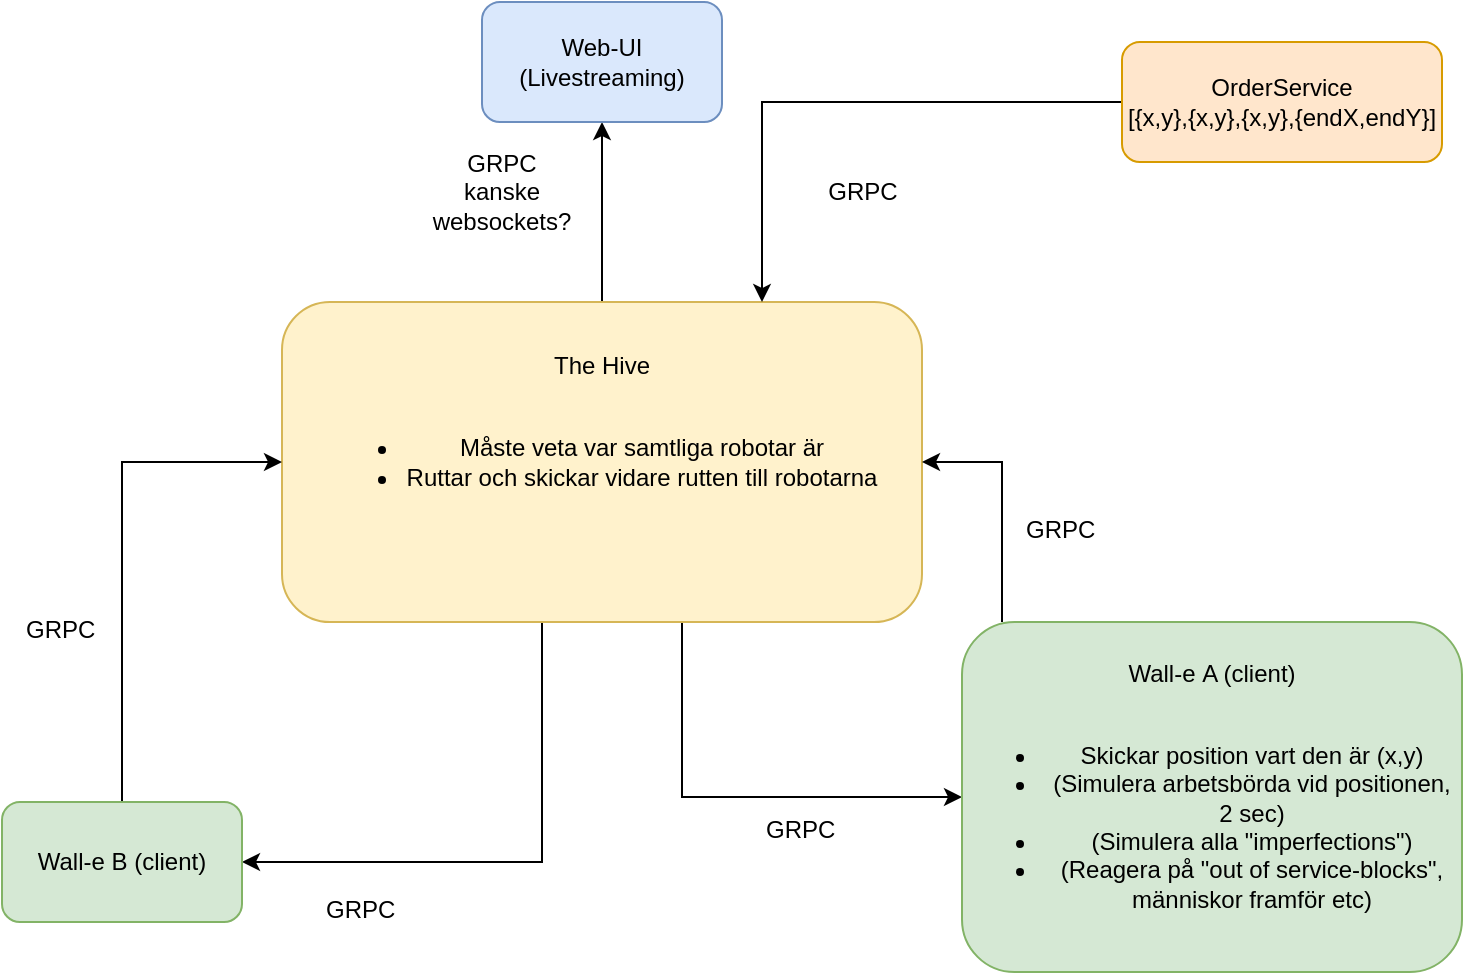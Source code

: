 <mxfile version="17.5.0" type="device"><diagram id="AXINKq0vjydTyX79oqt2" name="Page-1"><mxGraphModel dx="1591" dy="873" grid="1" gridSize="10" guides="1" tooltips="1" connect="1" arrows="1" fold="1" page="1" pageScale="1" pageWidth="850" pageHeight="1100" math="0" shadow="0"><root><mxCell id="0"/><mxCell id="1" parent="0"/><mxCell id="JdmTv5YV_pFaiNduJpsJ-3" value="" style="edgeStyle=orthogonalEdgeStyle;rounded=0;orthogonalLoop=1;jettySize=auto;html=1;" parent="1" source="JdmTv5YV_pFaiNduJpsJ-1" target="JdmTv5YV_pFaiNduJpsJ-2" edge="1"><mxGeometry relative="1" as="geometry"><Array as="points"><mxPoint x="390" y="270"/><mxPoint x="390" y="270"/></Array></mxGeometry></mxCell><mxCell id="JdmTv5YV_pFaiNduJpsJ-6" style="edgeStyle=orthogonalEdgeStyle;rounded=0;orthogonalLoop=1;jettySize=auto;html=1;entryX=1;entryY=0.5;entryDx=0;entryDy=0;" parent="1" source="JdmTv5YV_pFaiNduJpsJ-1" target="JdmTv5YV_pFaiNduJpsJ-4" edge="1"><mxGeometry relative="1" as="geometry"><Array as="points"><mxPoint x="380" y="510"/></Array></mxGeometry></mxCell><mxCell id="JdmTv5YV_pFaiNduJpsJ-14" style="edgeStyle=orthogonalEdgeStyle;rounded=0;orthogonalLoop=1;jettySize=auto;html=1;entryX=0;entryY=0.5;entryDx=0;entryDy=0;" parent="1" source="JdmTv5YV_pFaiNduJpsJ-1" target="JdmTv5YV_pFaiNduJpsJ-7" edge="1"><mxGeometry relative="1" as="geometry"><Array as="points"><mxPoint x="450" y="478"/></Array></mxGeometry></mxCell><mxCell id="JdmTv5YV_pFaiNduJpsJ-1" value="&lt;div&gt;The Hive&lt;/div&gt;&lt;div&gt;&lt;br&gt;&lt;/div&gt;&lt;ul&gt;&lt;li&gt;Måste veta var samtliga robotar är&lt;/li&gt;&lt;li&gt;Ruttar och skickar vidare rutten till robotarna&lt;/li&gt;&lt;/ul&gt;&lt;div&gt;&lt;br&gt;&lt;/div&gt;&lt;div&gt;&lt;br&gt;&lt;/div&gt;" style="rounded=1;whiteSpace=wrap;html=1;fillColor=#fff2cc;strokeColor=#d6b656;" parent="1" vertex="1"><mxGeometry x="250" y="230" width="320" height="160" as="geometry"/></mxCell><mxCell id="JdmTv5YV_pFaiNduJpsJ-2" value="&lt;div&gt;Web-UI&lt;/div&gt;&lt;div&gt;(Livestreaming)&lt;/div&gt;" style="whiteSpace=wrap;html=1;rounded=1;fillColor=#dae8fc;strokeColor=#6c8ebf;" parent="1" vertex="1"><mxGeometry x="350" y="80" width="120" height="60" as="geometry"/></mxCell><mxCell id="JdmTv5YV_pFaiNduJpsJ-5" style="edgeStyle=orthogonalEdgeStyle;rounded=0;orthogonalLoop=1;jettySize=auto;html=1;entryX=0;entryY=0.5;entryDx=0;entryDy=0;" parent="1" source="JdmTv5YV_pFaiNduJpsJ-4" target="JdmTv5YV_pFaiNduJpsJ-1" edge="1"><mxGeometry relative="1" as="geometry"><Array as="points"><mxPoint x="170" y="310"/></Array></mxGeometry></mxCell><mxCell id="JdmTv5YV_pFaiNduJpsJ-4" value="Wall-e B (client)" style="rounded=1;whiteSpace=wrap;html=1;fillColor=#d5e8d4;strokeColor=#82b366;" parent="1" vertex="1"><mxGeometry x="110" y="480" width="120" height="60" as="geometry"/></mxCell><mxCell id="JdmTv5YV_pFaiNduJpsJ-8" style="edgeStyle=orthogonalEdgeStyle;rounded=0;orthogonalLoop=1;jettySize=auto;html=1;entryX=1;entryY=0.5;entryDx=0;entryDy=0;" parent="1" source="JdmTv5YV_pFaiNduJpsJ-7" target="JdmTv5YV_pFaiNduJpsJ-1" edge="1"><mxGeometry relative="1" as="geometry"><Array as="points"><mxPoint x="610" y="310"/></Array></mxGeometry></mxCell><mxCell id="JdmTv5YV_pFaiNduJpsJ-7" value="Wall-e&amp;nbsp;&lt;span&gt;A (client)&lt;/span&gt;&lt;br&gt;&lt;div&gt;&lt;br&gt;&lt;/div&gt;&lt;div&gt;&lt;ul&gt;&lt;li&gt;Skickar position vart den är (x,y)&lt;/li&gt;&lt;li&gt;(Simulera arbetsbörda vid positionen, 2 sec)&lt;/li&gt;&lt;li&gt;(Simulera alla &quot;imperfections&quot;)&lt;/li&gt;&lt;li&gt;(Reagera på &quot;out of service-blocks&quot;, människor framför etc)&lt;br&gt;&lt;/li&gt;&lt;/ul&gt;&lt;/div&gt;" style="rounded=1;whiteSpace=wrap;html=1;fillColor=#d5e8d4;strokeColor=#82b366;" parent="1" vertex="1"><mxGeometry x="590" y="390" width="250" height="175" as="geometry"/></mxCell><mxCell id="JdmTv5YV_pFaiNduJpsJ-12" style="edgeStyle=orthogonalEdgeStyle;rounded=0;orthogonalLoop=1;jettySize=auto;html=1;entryX=0.75;entryY=0;entryDx=0;entryDy=0;" parent="1" source="JdmTv5YV_pFaiNduJpsJ-11" target="JdmTv5YV_pFaiNduJpsJ-1" edge="1"><mxGeometry relative="1" as="geometry"/></mxCell><mxCell id="JdmTv5YV_pFaiNduJpsJ-11" value="&lt;div&gt;OrderService&lt;/div&gt;&lt;div&gt;[{x,y},{x,y},{x,y},{endX,endY}]&lt;br&gt;&lt;/div&gt;" style="rounded=1;whiteSpace=wrap;html=1;fillColor=#ffe6cc;strokeColor=#d79b00;" parent="1" vertex="1"><mxGeometry x="670" y="100" width="160" height="60" as="geometry"/></mxCell><mxCell id="JdmTv5YV_pFaiNduJpsJ-15" value="GRPC&lt;br&gt;kanske websockets?" style="text;html=1;strokeColor=none;fillColor=none;align=center;verticalAlign=middle;whiteSpace=wrap;rounded=0;" parent="1" vertex="1"><mxGeometry x="330" y="160" width="60" height="30" as="geometry"/></mxCell><mxCell id="JdmTv5YV_pFaiNduJpsJ-18" value="GRPC" style="text;whiteSpace=wrap;html=1;" parent="1" vertex="1"><mxGeometry x="120" y="380" width="120" height="30" as="geometry"/></mxCell><mxCell id="JdmTv5YV_pFaiNduJpsJ-19" value="GRPC" style="text;whiteSpace=wrap;html=1;" parent="1" vertex="1"><mxGeometry x="270" y="520" width="120" height="30" as="geometry"/></mxCell><mxCell id="JdmTv5YV_pFaiNduJpsJ-20" value="GRPC" style="text;html=1;align=center;verticalAlign=middle;resizable=0;points=[];autosize=1;strokeColor=none;fillColor=none;" parent="1" vertex="1"><mxGeometry x="515" y="165" width="50" height="20" as="geometry"/></mxCell><mxCell id="lbVc0acSm1YJgufIQmTK-1" value="GRPC" style="text;whiteSpace=wrap;html=1;" parent="1" vertex="1"><mxGeometry x="490" y="480" width="120" height="30" as="geometry"/></mxCell><mxCell id="lbVc0acSm1YJgufIQmTK-2" value="GRPC" style="text;whiteSpace=wrap;html=1;" parent="1" vertex="1"><mxGeometry x="620" y="330" width="120" height="30" as="geometry"/></mxCell></root></mxGraphModel></diagram></mxfile>